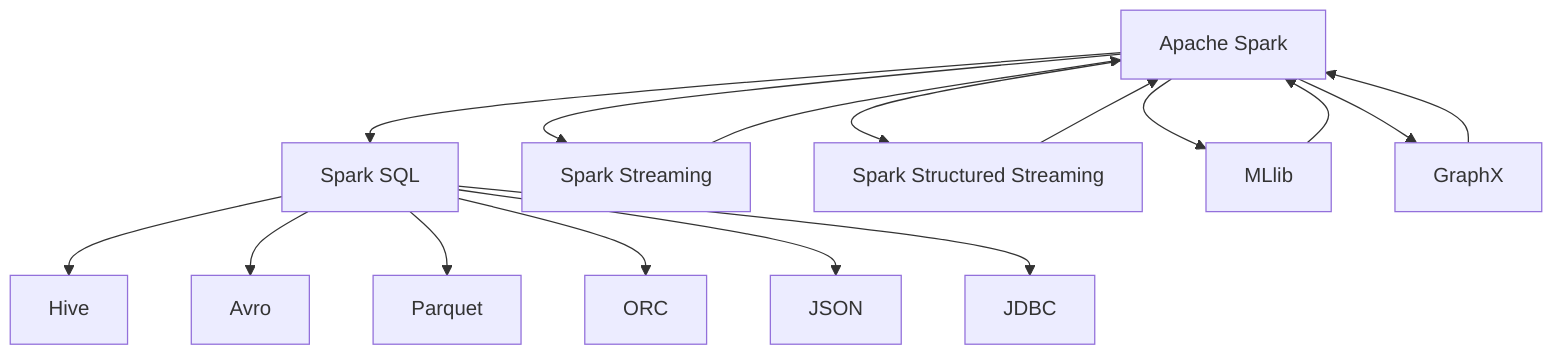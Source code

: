 graph TD
A[Apache Spark] --> B[Spark SQL]
A --> C[Spark Streaming]
A --> D[Spark Structured Streaming]
A --> E[MLlib]
A --> F[GraphX]
B --> G[Hive]
B --> H[Avro]
B --> I[Parquet]
B --> J[ORC]
B --> K[JSON]
B --> L[JDBC]
C --> A
D --> A
E --> A
F --> A
